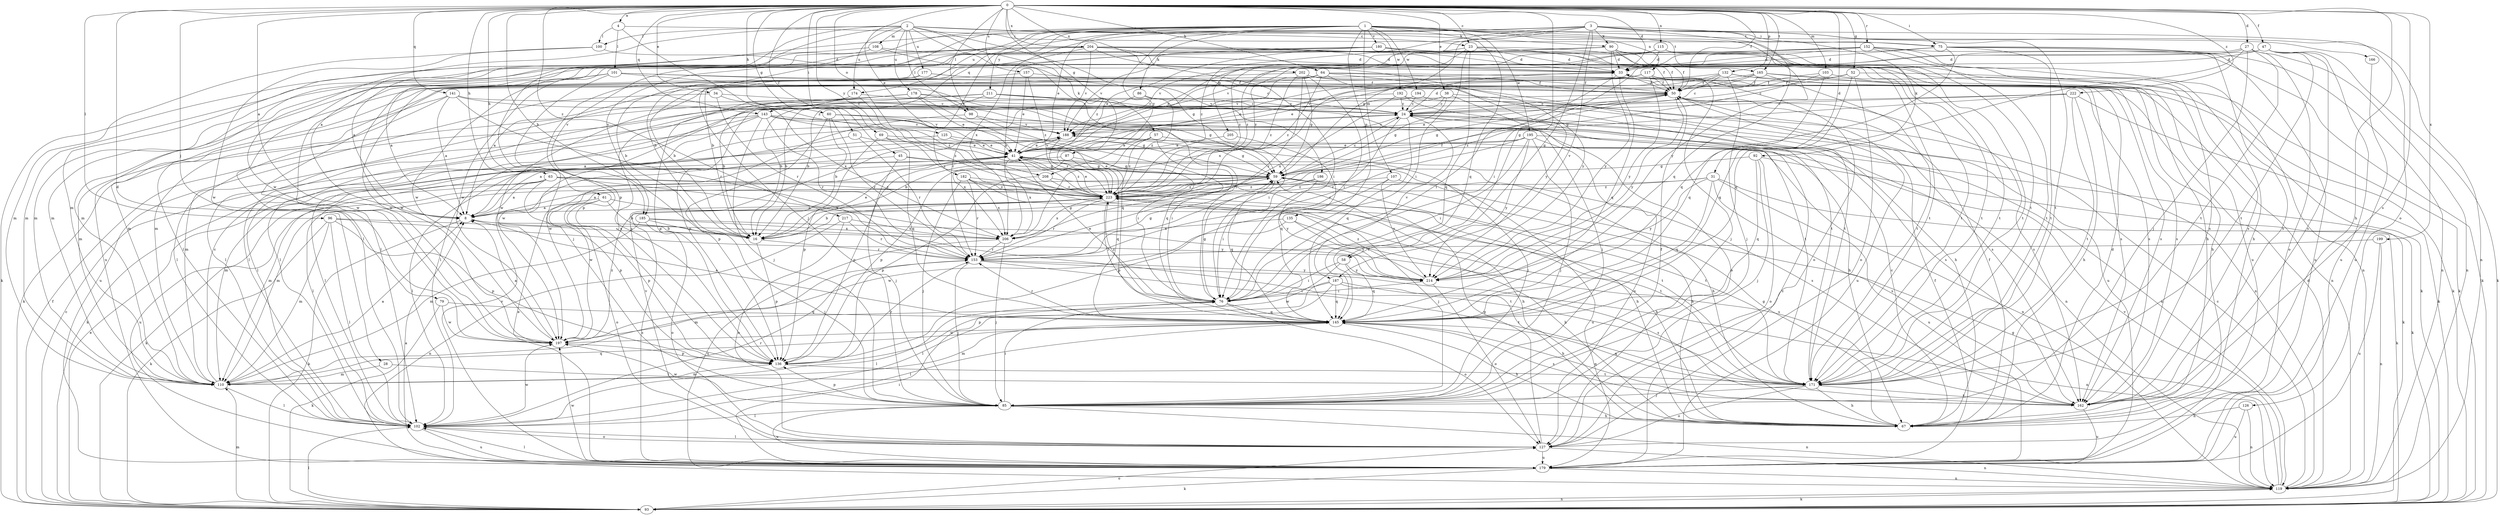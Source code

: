 strict digraph  {
0;
1;
2;
3;
4;
8;
16;
23;
24;
27;
28;
31;
33;
34;
38;
41;
45;
47;
50;
51;
52;
57;
58;
59;
60;
61;
63;
64;
67;
69;
75;
76;
79;
85;
86;
87;
90;
92;
93;
96;
98;
100;
101;
102;
103;
107;
108;
110;
115;
117;
119;
125;
126;
127;
132;
135;
136;
141;
143;
145;
152;
153;
157;
162;
165;
166;
171;
174;
177;
178;
179;
180;
182;
185;
186;
187;
188;
192;
194;
195;
197;
199;
202;
204;
205;
206;
208;
211;
214;
217;
222;
223;
0 -> 4  [label=a];
0 -> 8  [label=a];
0 -> 16  [label=b];
0 -> 23  [label=c];
0 -> 27  [label=d];
0 -> 28  [label=d];
0 -> 31  [label=d];
0 -> 33  [label=d];
0 -> 34  [label=e];
0 -> 38  [label=e];
0 -> 41  [label=e];
0 -> 45  [label=f];
0 -> 47  [label=f];
0 -> 50  [label=f];
0 -> 51  [label=g];
0 -> 52  [label=g];
0 -> 57  [label=g];
0 -> 58  [label=g];
0 -> 60  [label=h];
0 -> 61  [label=h];
0 -> 63  [label=h];
0 -> 64  [label=h];
0 -> 67  [label=h];
0 -> 69  [label=i];
0 -> 75  [label=i];
0 -> 79  [label=j];
0 -> 96  [label=l];
0 -> 98  [label=l];
0 -> 103  [label=m];
0 -> 115  [label=n];
0 -> 125  [label=o];
0 -> 132  [label=p];
0 -> 141  [label=q];
0 -> 143  [label=q];
0 -> 152  [label=r];
0 -> 157  [label=s];
0 -> 162  [label=s];
0 -> 165  [label=t];
0 -> 199  [label=x];
0 -> 202  [label=x];
0 -> 204  [label=x];
0 -> 208  [label=y];
0 -> 217  [label=z];
0 -> 222  [label=z];
1 -> 41  [label=e];
1 -> 85  [label=j];
1 -> 86  [label=k];
1 -> 107  [label=m];
1 -> 117  [label=n];
1 -> 126  [label=o];
1 -> 135  [label=p];
1 -> 143  [label=q];
1 -> 145  [label=q];
1 -> 165  [label=t];
1 -> 166  [label=t];
1 -> 174  [label=u];
1 -> 180  [label=v];
1 -> 182  [label=v];
1 -> 185  [label=v];
1 -> 192  [label=w];
1 -> 194  [label=w];
1 -> 195  [label=w];
1 -> 208  [label=y];
1 -> 211  [label=y];
1 -> 214  [label=y];
2 -> 8  [label=a];
2 -> 23  [label=c];
2 -> 87  [label=k];
2 -> 90  [label=k];
2 -> 98  [label=l];
2 -> 100  [label=l];
2 -> 108  [label=m];
2 -> 171  [label=t];
2 -> 174  [label=u];
2 -> 177  [label=u];
2 -> 178  [label=u];
2 -> 185  [label=v];
2 -> 186  [label=v];
2 -> 197  [label=w];
2 -> 223  [label=z];
3 -> 58  [label=g];
3 -> 59  [label=g];
3 -> 75  [label=i];
3 -> 90  [label=k];
3 -> 92  [label=k];
3 -> 110  [label=m];
3 -> 119  [label=n];
3 -> 136  [label=p];
3 -> 145  [label=q];
3 -> 171  [label=t];
3 -> 187  [label=v];
3 -> 205  [label=x];
3 -> 206  [label=x];
3 -> 223  [label=z];
4 -> 75  [label=i];
4 -> 100  [label=l];
4 -> 101  [label=l];
4 -> 223  [label=z];
8 -> 16  [label=b];
8 -> 93  [label=k];
8 -> 171  [label=t];
16 -> 41  [label=e];
16 -> 59  [label=g];
16 -> 136  [label=p];
16 -> 153  [label=r];
23 -> 33  [label=d];
23 -> 41  [label=e];
23 -> 50  [label=f];
23 -> 76  [label=i];
23 -> 145  [label=q];
23 -> 171  [label=t];
23 -> 223  [label=z];
24 -> 33  [label=d];
24 -> 119  [label=n];
24 -> 145  [label=q];
24 -> 153  [label=r];
24 -> 187  [label=v];
24 -> 188  [label=v];
27 -> 33  [label=d];
27 -> 76  [label=i];
27 -> 85  [label=j];
27 -> 119  [label=n];
27 -> 127  [label=o];
27 -> 145  [label=q];
27 -> 171  [label=t];
28 -> 110  [label=m];
28 -> 171  [label=t];
31 -> 8  [label=a];
31 -> 93  [label=k];
31 -> 145  [label=q];
31 -> 162  [label=s];
31 -> 179  [label=u];
31 -> 214  [label=y];
31 -> 223  [label=z];
33 -> 50  [label=f];
33 -> 76  [label=i];
33 -> 110  [label=m];
33 -> 145  [label=q];
34 -> 24  [label=c];
34 -> 153  [label=r];
34 -> 179  [label=u];
34 -> 206  [label=x];
38 -> 16  [label=b];
38 -> 24  [label=c];
38 -> 59  [label=g];
38 -> 85  [label=j];
38 -> 179  [label=u];
41 -> 59  [label=g];
41 -> 102  [label=l];
41 -> 136  [label=p];
41 -> 162  [label=s];
41 -> 188  [label=v];
41 -> 206  [label=x];
41 -> 223  [label=z];
45 -> 59  [label=g];
45 -> 67  [label=h];
45 -> 85  [label=j];
45 -> 110  [label=m];
47 -> 33  [label=d];
47 -> 93  [label=k];
47 -> 162  [label=s];
47 -> 171  [label=t];
47 -> 179  [label=u];
47 -> 197  [label=w];
50 -> 24  [label=c];
50 -> 41  [label=e];
50 -> 59  [label=g];
50 -> 162  [label=s];
50 -> 179  [label=u];
50 -> 214  [label=y];
51 -> 8  [label=a];
51 -> 41  [label=e];
51 -> 153  [label=r];
52 -> 24  [label=c];
52 -> 50  [label=f];
52 -> 93  [label=k];
52 -> 127  [label=o];
52 -> 145  [label=q];
57 -> 41  [label=e];
57 -> 76  [label=i];
57 -> 119  [label=n];
57 -> 206  [label=x];
57 -> 223  [label=z];
58 -> 76  [label=i];
58 -> 145  [label=q];
58 -> 197  [label=w];
58 -> 214  [label=y];
59 -> 24  [label=c];
59 -> 41  [label=e];
59 -> 93  [label=k];
59 -> 110  [label=m];
59 -> 145  [label=q];
59 -> 171  [label=t];
59 -> 197  [label=w];
59 -> 223  [label=z];
60 -> 16  [label=b];
60 -> 59  [label=g];
60 -> 136  [label=p];
60 -> 153  [label=r];
60 -> 162  [label=s];
60 -> 188  [label=v];
61 -> 8  [label=a];
61 -> 16  [label=b];
61 -> 127  [label=o];
61 -> 136  [label=p];
61 -> 171  [label=t];
63 -> 8  [label=a];
63 -> 67  [label=h];
63 -> 110  [label=m];
63 -> 136  [label=p];
63 -> 179  [label=u];
63 -> 206  [label=x];
63 -> 223  [label=z];
64 -> 16  [label=b];
64 -> 50  [label=f];
64 -> 153  [label=r];
64 -> 162  [label=s];
64 -> 171  [label=t];
64 -> 188  [label=v];
64 -> 214  [label=y];
64 -> 223  [label=z];
67 -> 24  [label=c];
67 -> 33  [label=d];
67 -> 50  [label=f];
67 -> 59  [label=g];
69 -> 41  [label=e];
69 -> 136  [label=p];
69 -> 145  [label=q];
69 -> 223  [label=z];
75 -> 33  [label=d];
75 -> 119  [label=n];
75 -> 145  [label=q];
75 -> 162  [label=s];
75 -> 171  [label=t];
75 -> 179  [label=u];
75 -> 223  [label=z];
76 -> 41  [label=e];
76 -> 59  [label=g];
76 -> 102  [label=l];
76 -> 127  [label=o];
76 -> 145  [label=q];
76 -> 223  [label=z];
79 -> 93  [label=k];
79 -> 145  [label=q];
79 -> 197  [label=w];
85 -> 50  [label=f];
85 -> 67  [label=h];
85 -> 76  [label=i];
85 -> 102  [label=l];
85 -> 119  [label=n];
85 -> 136  [label=p];
85 -> 179  [label=u];
85 -> 197  [label=w];
86 -> 24  [label=c];
86 -> 102  [label=l];
86 -> 223  [label=z];
87 -> 59  [label=g];
87 -> 102  [label=l];
87 -> 136  [label=p];
87 -> 145  [label=q];
90 -> 33  [label=d];
90 -> 50  [label=f];
90 -> 102  [label=l];
90 -> 110  [label=m];
90 -> 162  [label=s];
90 -> 171  [label=t];
90 -> 188  [label=v];
90 -> 214  [label=y];
92 -> 59  [label=g];
92 -> 85  [label=j];
92 -> 93  [label=k];
92 -> 127  [label=o];
92 -> 145  [label=q];
93 -> 24  [label=c];
93 -> 41  [label=e];
93 -> 50  [label=f];
93 -> 102  [label=l];
93 -> 110  [label=m];
93 -> 119  [label=n];
93 -> 127  [label=o];
96 -> 93  [label=k];
96 -> 102  [label=l];
96 -> 110  [label=m];
96 -> 136  [label=p];
96 -> 206  [label=x];
96 -> 214  [label=y];
98 -> 145  [label=q];
98 -> 188  [label=v];
98 -> 197  [label=w];
100 -> 33  [label=d];
100 -> 110  [label=m];
100 -> 197  [label=w];
101 -> 8  [label=a];
101 -> 50  [label=f];
101 -> 76  [label=i];
101 -> 85  [label=j];
101 -> 171  [label=t];
101 -> 197  [label=w];
102 -> 127  [label=o];
102 -> 153  [label=r];
102 -> 179  [label=u];
102 -> 197  [label=w];
103 -> 50  [label=f];
103 -> 59  [label=g];
103 -> 67  [label=h];
103 -> 145  [label=q];
107 -> 136  [label=p];
107 -> 179  [label=u];
107 -> 214  [label=y];
107 -> 223  [label=z];
108 -> 33  [label=d];
108 -> 59  [label=g];
108 -> 93  [label=k];
108 -> 136  [label=p];
110 -> 8  [label=a];
110 -> 24  [label=c];
110 -> 102  [label=l];
110 -> 145  [label=q];
115 -> 16  [label=b];
115 -> 33  [label=d];
115 -> 162  [label=s];
115 -> 171  [label=t];
115 -> 223  [label=z];
117 -> 41  [label=e];
117 -> 50  [label=f];
117 -> 85  [label=j];
117 -> 102  [label=l];
117 -> 127  [label=o];
117 -> 162  [label=s];
117 -> 206  [label=x];
117 -> 214  [label=y];
119 -> 24  [label=c];
119 -> 33  [label=d];
119 -> 59  [label=g];
119 -> 93  [label=k];
119 -> 188  [label=v];
125 -> 41  [label=e];
125 -> 76  [label=i];
125 -> 102  [label=l];
126 -> 67  [label=h];
126 -> 119  [label=n];
126 -> 179  [label=u];
127 -> 59  [label=g];
127 -> 102  [label=l];
127 -> 119  [label=n];
127 -> 179  [label=u];
127 -> 188  [label=v];
132 -> 24  [label=c];
132 -> 50  [label=f];
132 -> 85  [label=j];
132 -> 93  [label=k];
132 -> 102  [label=l];
132 -> 162  [label=s];
132 -> 197  [label=w];
135 -> 67  [label=h];
135 -> 197  [label=w];
135 -> 206  [label=x];
135 -> 214  [label=y];
136 -> 110  [label=m];
136 -> 153  [label=r];
136 -> 171  [label=t];
141 -> 8  [label=a];
141 -> 24  [label=c];
141 -> 102  [label=l];
141 -> 110  [label=m];
141 -> 153  [label=r];
141 -> 171  [label=t];
143 -> 8  [label=a];
143 -> 67  [label=h];
143 -> 85  [label=j];
143 -> 102  [label=l];
143 -> 110  [label=m];
143 -> 119  [label=n];
143 -> 153  [label=r];
143 -> 188  [label=v];
143 -> 223  [label=z];
145 -> 8  [label=a];
145 -> 67  [label=h];
145 -> 102  [label=l];
145 -> 110  [label=m];
145 -> 153  [label=r];
145 -> 162  [label=s];
145 -> 197  [label=w];
152 -> 33  [label=d];
152 -> 67  [label=h];
152 -> 93  [label=k];
152 -> 110  [label=m];
152 -> 119  [label=n];
152 -> 171  [label=t];
152 -> 188  [label=v];
152 -> 197  [label=w];
153 -> 59  [label=g];
153 -> 85  [label=j];
153 -> 110  [label=m];
153 -> 162  [label=s];
153 -> 171  [label=t];
153 -> 214  [label=y];
157 -> 41  [label=e];
157 -> 50  [label=f];
157 -> 197  [label=w];
157 -> 223  [label=z];
162 -> 145  [label=q];
162 -> 179  [label=u];
165 -> 41  [label=e];
165 -> 50  [label=f];
165 -> 93  [label=k];
165 -> 110  [label=m];
165 -> 119  [label=n];
165 -> 171  [label=t];
165 -> 188  [label=v];
166 -> 179  [label=u];
171 -> 67  [label=h];
171 -> 85  [label=j];
171 -> 127  [label=o];
171 -> 145  [label=q];
171 -> 162  [label=s];
174 -> 24  [label=c];
174 -> 102  [label=l];
174 -> 136  [label=p];
174 -> 223  [label=z];
177 -> 16  [label=b];
177 -> 24  [label=c];
177 -> 50  [label=f];
177 -> 197  [label=w];
178 -> 16  [label=b];
178 -> 24  [label=c];
178 -> 41  [label=e];
178 -> 76  [label=i];
178 -> 93  [label=k];
178 -> 136  [label=p];
178 -> 145  [label=q];
179 -> 8  [label=a];
179 -> 24  [label=c];
179 -> 41  [label=e];
179 -> 50  [label=f];
179 -> 76  [label=i];
179 -> 93  [label=k];
179 -> 102  [label=l];
179 -> 119  [label=n];
179 -> 188  [label=v];
179 -> 197  [label=w];
179 -> 223  [label=z];
180 -> 33  [label=d];
180 -> 41  [label=e];
180 -> 67  [label=h];
180 -> 110  [label=m];
180 -> 171  [label=t];
180 -> 179  [label=u];
180 -> 188  [label=v];
180 -> 206  [label=x];
182 -> 67  [label=h];
182 -> 85  [label=j];
182 -> 153  [label=r];
182 -> 171  [label=t];
182 -> 206  [label=x];
182 -> 223  [label=z];
185 -> 85  [label=j];
185 -> 110  [label=m];
185 -> 127  [label=o];
185 -> 162  [label=s];
185 -> 206  [label=x];
186 -> 76  [label=i];
186 -> 214  [label=y];
186 -> 223  [label=z];
187 -> 67  [label=h];
187 -> 76  [label=i];
187 -> 102  [label=l];
187 -> 119  [label=n];
187 -> 136  [label=p];
187 -> 145  [label=q];
188 -> 41  [label=e];
188 -> 59  [label=g];
188 -> 85  [label=j];
188 -> 93  [label=k];
188 -> 223  [label=z];
192 -> 16  [label=b];
192 -> 24  [label=c];
192 -> 67  [label=h];
192 -> 162  [label=s];
192 -> 206  [label=x];
194 -> 24  [label=c];
194 -> 119  [label=n];
194 -> 197  [label=w];
195 -> 16  [label=b];
195 -> 41  [label=e];
195 -> 76  [label=i];
195 -> 85  [label=j];
195 -> 93  [label=k];
195 -> 127  [label=o];
195 -> 153  [label=r];
195 -> 214  [label=y];
197 -> 8  [label=a];
197 -> 136  [label=p];
197 -> 223  [label=z];
199 -> 119  [label=n];
199 -> 153  [label=r];
199 -> 179  [label=u];
202 -> 8  [label=a];
202 -> 50  [label=f];
202 -> 59  [label=g];
202 -> 76  [label=i];
202 -> 153  [label=r];
202 -> 162  [label=s];
202 -> 223  [label=z];
204 -> 8  [label=a];
204 -> 16  [label=b];
204 -> 33  [label=d];
204 -> 50  [label=f];
204 -> 76  [label=i];
204 -> 110  [label=m];
204 -> 171  [label=t];
204 -> 179  [label=u];
204 -> 188  [label=v];
204 -> 214  [label=y];
205 -> 41  [label=e];
205 -> 145  [label=q];
206 -> 85  [label=j];
206 -> 153  [label=r];
206 -> 179  [label=u];
208 -> 67  [label=h];
208 -> 136  [label=p];
208 -> 223  [label=z];
211 -> 16  [label=b];
211 -> 24  [label=c];
211 -> 59  [label=g];
211 -> 102  [label=l];
211 -> 127  [label=o];
211 -> 136  [label=p];
214 -> 76  [label=i];
214 -> 127  [label=o];
214 -> 223  [label=z];
217 -> 119  [label=n];
217 -> 127  [label=o];
217 -> 153  [label=r];
217 -> 206  [label=x];
222 -> 24  [label=c];
222 -> 67  [label=h];
222 -> 93  [label=k];
222 -> 102  [label=l];
222 -> 171  [label=t];
222 -> 223  [label=z];
223 -> 8  [label=a];
223 -> 16  [label=b];
223 -> 41  [label=e];
223 -> 50  [label=f];
223 -> 67  [label=h];
223 -> 76  [label=i];
223 -> 85  [label=j];
223 -> 153  [label=r];
223 -> 206  [label=x];
}
